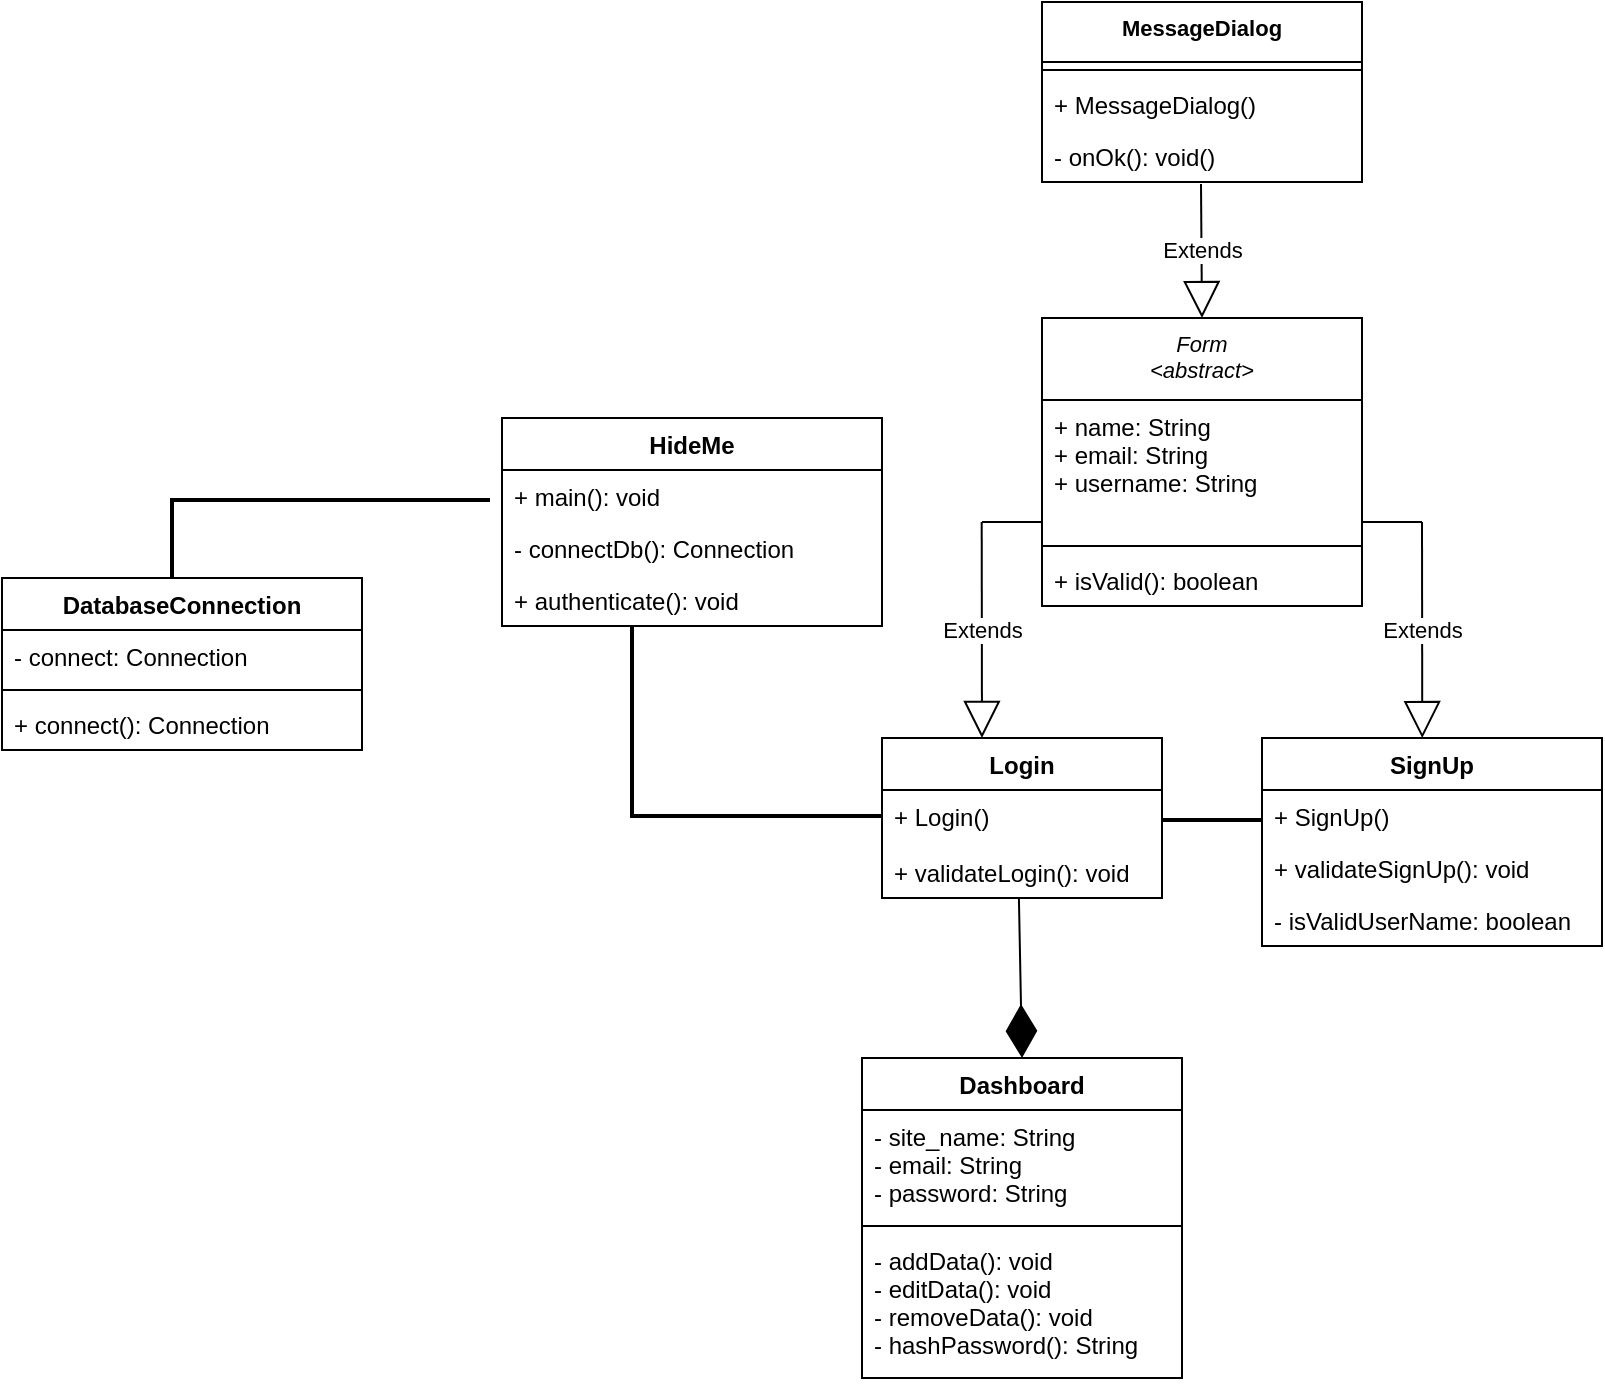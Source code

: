 <mxfile version="20.3.0" type="device"><diagram id="C5RBs43oDa-KdzZeNtuy" name="Page-1"><mxGraphModel dx="1151" dy="711" grid="1" gridSize="10" guides="1" tooltips="1" connect="1" arrows="1" fold="1" page="1" pageScale="1" pageWidth="827" pageHeight="1169" math="0" shadow="0"><root><mxCell id="WIyWlLk6GJQsqaUBKTNV-0"/><mxCell id="WIyWlLk6GJQsqaUBKTNV-1" parent="WIyWlLk6GJQsqaUBKTNV-0"/><mxCell id="2XPnbof5YDiP2MM9hqCo-0" value="HideMe" style="swimlane;fontStyle=1;childLayout=stackLayout;horizontal=1;startSize=26;fillColor=none;horizontalStack=0;resizeParent=1;resizeParentMax=0;resizeLast=0;collapsible=1;marginBottom=0;" parent="WIyWlLk6GJQsqaUBKTNV-1" vertex="1"><mxGeometry x="290" y="240" width="190" height="104" as="geometry"/></mxCell><mxCell id="2XPnbof5YDiP2MM9hqCo-1" value="+ main(): void" style="text;strokeColor=none;fillColor=none;align=left;verticalAlign=top;spacingLeft=4;spacingRight=4;overflow=hidden;rotatable=0;points=[[0,0.5],[1,0.5]];portConstraint=eastwest;" parent="2XPnbof5YDiP2MM9hqCo-0" vertex="1"><mxGeometry y="26" width="190" height="26" as="geometry"/></mxCell><mxCell id="2XPnbof5YDiP2MM9hqCo-2" value="- connectDb(): Connection" style="text;strokeColor=none;fillColor=none;align=left;verticalAlign=top;spacingLeft=4;spacingRight=4;overflow=hidden;rotatable=0;points=[[0,0.5],[1,0.5]];portConstraint=eastwest;" parent="2XPnbof5YDiP2MM9hqCo-0" vertex="1"><mxGeometry y="52" width="190" height="26" as="geometry"/></mxCell><mxCell id="2XPnbof5YDiP2MM9hqCo-3" value="+ authenticate(): void" style="text;strokeColor=none;fillColor=none;align=left;verticalAlign=top;spacingLeft=4;spacingRight=4;overflow=hidden;rotatable=0;points=[[0,0.5],[1,0.5]];portConstraint=eastwest;" parent="2XPnbof5YDiP2MM9hqCo-0" vertex="1"><mxGeometry y="78" width="190" height="26" as="geometry"/></mxCell><mxCell id="2XPnbof5YDiP2MM9hqCo-5" value="DatabaseConnection" style="swimlane;fontStyle=1;align=center;verticalAlign=top;childLayout=stackLayout;horizontal=1;startSize=26;horizontalStack=0;resizeParent=1;resizeParentMax=0;resizeLast=0;collapsible=1;marginBottom=0;" parent="WIyWlLk6GJQsqaUBKTNV-1" vertex="1"><mxGeometry x="40" y="320" width="180" height="86" as="geometry"/></mxCell><mxCell id="2XPnbof5YDiP2MM9hqCo-6" value="- connect: Connection" style="text;strokeColor=none;fillColor=none;align=left;verticalAlign=top;spacingLeft=4;spacingRight=4;overflow=hidden;rotatable=0;points=[[0,0.5],[1,0.5]];portConstraint=eastwest;" parent="2XPnbof5YDiP2MM9hqCo-5" vertex="1"><mxGeometry y="26" width="180" height="26" as="geometry"/></mxCell><mxCell id="2XPnbof5YDiP2MM9hqCo-7" value="" style="line;strokeWidth=1;fillColor=none;align=left;verticalAlign=middle;spacingTop=-1;spacingLeft=3;spacingRight=3;rotatable=0;labelPosition=right;points=[];portConstraint=eastwest;strokeColor=inherit;" parent="2XPnbof5YDiP2MM9hqCo-5" vertex="1"><mxGeometry y="52" width="180" height="8" as="geometry"/></mxCell><mxCell id="2XPnbof5YDiP2MM9hqCo-8" value="+ connect(): Connection " style="text;strokeColor=none;fillColor=none;align=left;verticalAlign=top;spacingLeft=4;spacingRight=4;overflow=hidden;rotatable=0;points=[[0,0.5],[1,0.5]];portConstraint=eastwest;" parent="2XPnbof5YDiP2MM9hqCo-5" vertex="1"><mxGeometry y="60" width="180" height="26" as="geometry"/></mxCell><mxCell id="2XPnbof5YDiP2MM9hqCo-18" value="Form&#10;&lt;abstract&gt;" style="swimlane;fontStyle=2;align=center;verticalAlign=top;childLayout=stackLayout;horizontal=1;startSize=41;horizontalStack=0;resizeParent=1;resizeParentMax=0;resizeLast=0;collapsible=1;marginBottom=0;fontSize=11;" parent="WIyWlLk6GJQsqaUBKTNV-1" vertex="1"><mxGeometry x="560" y="190" width="160" height="144" as="geometry"/></mxCell><mxCell id="YFsDSk8akWAYE9nyJ_Mf-4" value="Extends" style="endArrow=block;endSize=16;endFill=0;html=1;rounded=0;exitX=-0.005;exitY=0.493;exitDx=0;exitDy=0;exitPerimeter=0;" parent="2XPnbof5YDiP2MM9hqCo-18" edge="1"><mxGeometry width="160" relative="1" as="geometry"><mxPoint x="79.5" y="-67.056" as="sourcePoint"/><mxPoint x="80" as="targetPoint"/></mxGeometry></mxCell><mxCell id="2XPnbof5YDiP2MM9hqCo-19" value="+ name: String&#10;+ email: String&#10;+ username: String" style="text;strokeColor=none;fillColor=none;align=left;verticalAlign=top;spacingLeft=4;spacingRight=4;overflow=hidden;rotatable=0;points=[[0,0.5],[1,0.5]];portConstraint=eastwest;" parent="2XPnbof5YDiP2MM9hqCo-18" vertex="1"><mxGeometry y="41" width="160" height="69" as="geometry"/></mxCell><mxCell id="2XPnbof5YDiP2MM9hqCo-20" value="" style="line;strokeWidth=1;fillColor=none;align=left;verticalAlign=middle;spacingTop=-1;spacingLeft=3;spacingRight=3;rotatable=0;labelPosition=right;points=[];portConstraint=eastwest;strokeColor=inherit;" parent="2XPnbof5YDiP2MM9hqCo-18" vertex="1"><mxGeometry y="110" width="160" height="8" as="geometry"/></mxCell><mxCell id="2XPnbof5YDiP2MM9hqCo-21" value="+ isValid(): boolean" style="text;strokeColor=none;fillColor=none;align=left;verticalAlign=top;spacingLeft=4;spacingRight=4;overflow=hidden;rotatable=0;points=[[0,0.5],[1,0.5]];portConstraint=eastwest;" parent="2XPnbof5YDiP2MM9hqCo-18" vertex="1"><mxGeometry y="118" width="160" height="26" as="geometry"/></mxCell><mxCell id="2XPnbof5YDiP2MM9hqCo-22" value="Login" style="swimlane;fontStyle=1;childLayout=stackLayout;horizontal=1;startSize=26;fillColor=none;horizontalStack=0;resizeParent=1;resizeParentMax=0;resizeLast=0;collapsible=1;marginBottom=0;" parent="WIyWlLk6GJQsqaUBKTNV-1" vertex="1"><mxGeometry x="480" y="400" width="140" height="80" as="geometry"/></mxCell><mxCell id="2XPnbof5YDiP2MM9hqCo-53" value="+ Login()" style="text;strokeColor=none;fillColor=none;align=left;verticalAlign=top;spacingLeft=4;spacingRight=4;overflow=hidden;rotatable=0;points=[[0,0.5],[1,0.5]];portConstraint=eastwest;" parent="2XPnbof5YDiP2MM9hqCo-22" vertex="1"><mxGeometry y="26" width="140" height="54" as="geometry"/></mxCell><mxCell id="2XPnbof5YDiP2MM9hqCo-26" value="SignUp" style="swimlane;fontStyle=1;childLayout=stackLayout;horizontal=1;startSize=26;fillColor=none;horizontalStack=0;resizeParent=1;resizeParentMax=0;resizeLast=0;collapsible=1;marginBottom=0;" parent="WIyWlLk6GJQsqaUBKTNV-1" vertex="1"><mxGeometry x="670" y="400" width="170" height="104" as="geometry"/></mxCell><mxCell id="2XPnbof5YDiP2MM9hqCo-27" value="+ SignUp()" style="text;strokeColor=none;fillColor=none;align=left;verticalAlign=top;spacingLeft=4;spacingRight=4;overflow=hidden;rotatable=0;points=[[0,0.5],[1,0.5]];portConstraint=eastwest;" parent="2XPnbof5YDiP2MM9hqCo-26" vertex="1"><mxGeometry y="26" width="170" height="26" as="geometry"/></mxCell><mxCell id="f5QXAct_E3IBZ9c2KnrH-0" value="+ validateSignUp(): void" style="text;strokeColor=none;fillColor=none;align=left;verticalAlign=top;spacingLeft=4;spacingRight=4;overflow=hidden;rotatable=0;points=[[0,0.5],[1,0.5]];portConstraint=eastwest;" vertex="1" parent="2XPnbof5YDiP2MM9hqCo-26"><mxGeometry y="52" width="170" height="26" as="geometry"/></mxCell><mxCell id="2XPnbof5YDiP2MM9hqCo-56" value="- isValidUserName: boolean" style="text;strokeColor=none;fillColor=none;align=left;verticalAlign=top;spacingLeft=4;spacingRight=4;overflow=hidden;rotatable=0;points=[[0,0.5],[1,0.5]];portConstraint=eastwest;" parent="2XPnbof5YDiP2MM9hqCo-26" vertex="1"><mxGeometry y="78" width="170" height="26" as="geometry"/></mxCell><mxCell id="2XPnbof5YDiP2MM9hqCo-30" value="Dashboard" style="swimlane;fontStyle=1;align=center;verticalAlign=top;childLayout=stackLayout;horizontal=1;startSize=26;horizontalStack=0;resizeParent=1;resizeParentMax=0;resizeLast=0;collapsible=1;marginBottom=0;" parent="WIyWlLk6GJQsqaUBKTNV-1" vertex="1"><mxGeometry x="470" y="560" width="160" height="160" as="geometry"/></mxCell><mxCell id="2XPnbof5YDiP2MM9hqCo-31" value="- site_name: String&#10;- email: String&#10;- password: String" style="text;strokeColor=none;fillColor=none;align=left;verticalAlign=top;spacingLeft=4;spacingRight=4;overflow=hidden;rotatable=0;points=[[0,0.5],[1,0.5]];portConstraint=eastwest;" parent="2XPnbof5YDiP2MM9hqCo-30" vertex="1"><mxGeometry y="26" width="160" height="54" as="geometry"/></mxCell><mxCell id="2XPnbof5YDiP2MM9hqCo-32" value="" style="line;strokeWidth=1;fillColor=none;align=left;verticalAlign=middle;spacingTop=-1;spacingLeft=3;spacingRight=3;rotatable=0;labelPosition=right;points=[];portConstraint=eastwest;strokeColor=inherit;" parent="2XPnbof5YDiP2MM9hqCo-30" vertex="1"><mxGeometry y="80" width="160" height="8" as="geometry"/></mxCell><mxCell id="2XPnbof5YDiP2MM9hqCo-33" value="- addData(): void&#10;- editData(): void&#10;- removeData(): void &#10;- hashPassword(): String" style="text;strokeColor=none;fillColor=none;align=left;verticalAlign=top;spacingLeft=4;spacingRight=4;overflow=hidden;rotatable=0;points=[[0,0.5],[1,0.5]];portConstraint=eastwest;" parent="2XPnbof5YDiP2MM9hqCo-30" vertex="1"><mxGeometry y="88" width="160" height="72" as="geometry"/></mxCell><mxCell id="2XPnbof5YDiP2MM9hqCo-34" value="" style="endArrow=diamondThin;endFill=1;endSize=24;html=1;rounded=0;exitX=0.489;exitY=1.014;exitDx=0;exitDy=0;exitPerimeter=0;startArrow=none;" parent="WIyWlLk6GJQsqaUBKTNV-1" source="2XPnbof5YDiP2MM9hqCo-28" edge="1"><mxGeometry width="160" relative="1" as="geometry"><mxPoint x="548.18" y="472.86" as="sourcePoint"/><mxPoint x="550" y="560" as="targetPoint"/></mxGeometry></mxCell><mxCell id="2XPnbof5YDiP2MM9hqCo-36" value="Extends" style="endArrow=block;endSize=16;endFill=0;html=1;rounded=0;entryX=0.357;entryY=0;entryDx=0;entryDy=0;entryPerimeter=0;exitX=-0.005;exitY=0.493;exitDx=0;exitDy=0;exitPerimeter=0;" parent="WIyWlLk6GJQsqaUBKTNV-1" source="2XPnbof5YDiP2MM9hqCo-38" target="2XPnbof5YDiP2MM9hqCo-22" edge="1"><mxGeometry width="160" relative="1" as="geometry"><mxPoint x="530" y="300" as="sourcePoint"/><mxPoint x="690" y="362.57" as="targetPoint"/></mxGeometry></mxCell><mxCell id="2XPnbof5YDiP2MM9hqCo-38" value="" style="line;strokeWidth=1;fillColor=none;align=left;verticalAlign=middle;spacingTop=-1;spacingLeft=3;spacingRight=3;rotatable=0;labelPosition=right;points=[];portConstraint=eastwest;strokeColor=inherit;" parent="WIyWlLk6GJQsqaUBKTNV-1" vertex="1"><mxGeometry x="530" y="288" width="30" height="8" as="geometry"/></mxCell><mxCell id="2XPnbof5YDiP2MM9hqCo-39" value="Extends" style="endArrow=block;endSize=16;endFill=0;html=1;rounded=0;entryX=0.357;entryY=0;entryDx=0;entryDy=0;entryPerimeter=0;exitX=-0.005;exitY=0.493;exitDx=0;exitDy=0;exitPerimeter=0;" parent="WIyWlLk6GJQsqaUBKTNV-1" edge="1"><mxGeometry width="160" relative="1" as="geometry"><mxPoint x="750.0" y="292.004" as="sourcePoint"/><mxPoint x="750.13" y="400.06" as="targetPoint"/></mxGeometry></mxCell><mxCell id="2XPnbof5YDiP2MM9hqCo-40" value="" style="line;strokeWidth=1;fillColor=none;align=left;verticalAlign=middle;spacingTop=-1;spacingLeft=3;spacingRight=3;rotatable=0;labelPosition=right;points=[];portConstraint=eastwest;strokeColor=inherit;" parent="WIyWlLk6GJQsqaUBKTNV-1" vertex="1"><mxGeometry x="720" y="288" width="30" height="8" as="geometry"/></mxCell><mxCell id="2XPnbof5YDiP2MM9hqCo-43" value="" style="line;strokeWidth=2;direction=south;html=1;" parent="WIyWlLk6GJQsqaUBKTNV-1" vertex="1"><mxGeometry x="350" y="344" width="10" height="96" as="geometry"/></mxCell><mxCell id="2XPnbof5YDiP2MM9hqCo-45" value="" style="line;strokeWidth=2;html=1;" parent="WIyWlLk6GJQsqaUBKTNV-1" vertex="1"><mxGeometry x="355" y="434" width="125" height="10" as="geometry"/></mxCell><mxCell id="2XPnbof5YDiP2MM9hqCo-47" value="" style="line;strokeWidth=2;direction=south;html=1;fontSize=11;" parent="WIyWlLk6GJQsqaUBKTNV-1" vertex="1"><mxGeometry x="120" y="280" width="10" height="40" as="geometry"/></mxCell><mxCell id="2XPnbof5YDiP2MM9hqCo-49" value="" style="line;strokeWidth=2;html=1;fontSize=11;" parent="WIyWlLk6GJQsqaUBKTNV-1" vertex="1"><mxGeometry x="124" y="276" width="160" height="10" as="geometry"/></mxCell><mxCell id="2XPnbof5YDiP2MM9hqCo-28" value="+ validateLogin(): void" style="text;strokeColor=none;fillColor=none;align=left;verticalAlign=top;spacingLeft=4;spacingRight=4;overflow=hidden;rotatable=0;points=[[0,0.5],[1,0.5]];portConstraint=eastwest;" parent="WIyWlLk6GJQsqaUBKTNV-1" vertex="1"><mxGeometry x="480" y="454" width="140" height="26" as="geometry"/></mxCell><mxCell id="2XPnbof5YDiP2MM9hqCo-57" value="" style="line;strokeWidth=2;html=1;fontSize=11;" parent="WIyWlLk6GJQsqaUBKTNV-1" vertex="1"><mxGeometry x="620" y="436" width="50" height="10" as="geometry"/></mxCell><mxCell id="YFsDSk8akWAYE9nyJ_Mf-0" value="MessageDialog" style="swimlane;fontStyle=1;align=center;verticalAlign=top;childLayout=stackLayout;horizontal=1;startSize=30;horizontalStack=0;resizeParent=1;resizeParentMax=0;resizeLast=0;collapsible=1;marginBottom=0;fontSize=11;" parent="WIyWlLk6GJQsqaUBKTNV-1" vertex="1"><mxGeometry x="560" y="32" width="160" height="90" as="geometry"/></mxCell><mxCell id="YFsDSk8akWAYE9nyJ_Mf-2" value="" style="line;strokeWidth=1;fillColor=none;align=left;verticalAlign=middle;spacingTop=-1;spacingLeft=3;spacingRight=3;rotatable=0;labelPosition=right;points=[];portConstraint=eastwest;strokeColor=inherit;" parent="YFsDSk8akWAYE9nyJ_Mf-0" vertex="1"><mxGeometry y="30" width="160" height="8" as="geometry"/></mxCell><mxCell id="YFsDSk8akWAYE9nyJ_Mf-3" value="+ MessageDialog()" style="text;strokeColor=none;fillColor=none;align=left;verticalAlign=top;spacingLeft=4;spacingRight=4;overflow=hidden;rotatable=0;points=[[0,0.5],[1,0.5]];portConstraint=eastwest;" parent="YFsDSk8akWAYE9nyJ_Mf-0" vertex="1"><mxGeometry y="38" width="160" height="26" as="geometry"/></mxCell><mxCell id="YFsDSk8akWAYE9nyJ_Mf-5" value="- onOk(): void()" style="text;strokeColor=none;fillColor=none;align=left;verticalAlign=top;spacingLeft=4;spacingRight=4;overflow=hidden;rotatable=0;points=[[0,0.5],[1,0.5]];portConstraint=eastwest;" parent="YFsDSk8akWAYE9nyJ_Mf-0" vertex="1"><mxGeometry y="64" width="160" height="26" as="geometry"/></mxCell></root></mxGraphModel></diagram></mxfile>